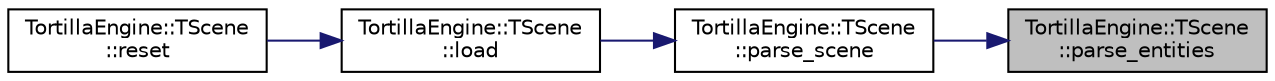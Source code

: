 digraph "TortillaEngine::TScene::parse_entities"
{
 // LATEX_PDF_SIZE
  edge [fontname="Helvetica",fontsize="10",labelfontname="Helvetica",labelfontsize="10"];
  node [fontname="Helvetica",fontsize="10",shape=record];
  rankdir="RL";
  Node1 [label="TortillaEngine::TScene\l::parse_entities",height=0.2,width=0.4,color="black", fillcolor="grey75", style="filled", fontcolor="black",tooltip="Parse all the entities data from a xml node."];
  Node1 -> Node2 [dir="back",color="midnightblue",fontsize="10",style="solid",fontname="Helvetica"];
  Node2 [label="TortillaEngine::TScene\l::parse_scene",height=0.2,width=0.4,color="black", fillcolor="white", style="filled",URL="$class_tortilla_engine_1_1_t_scene.html#ad8dc2084c6c4e6b45c1ef57c544a36ea",tooltip="Parse the scene data from a xml node."];
  Node2 -> Node3 [dir="back",color="midnightblue",fontsize="10",style="solid",fontname="Helvetica"];
  Node3 [label="TortillaEngine::TScene\l::load",height=0.2,width=0.4,color="black", fillcolor="white", style="filled",URL="$class_tortilla_engine_1_1_t_scene.html#a8326ca2a9880db65da44d77780491c7c",tooltip="Loads the scene data from an xml file."];
  Node3 -> Node4 [dir="back",color="midnightblue",fontsize="10",style="solid",fontname="Helvetica"];
  Node4 [label="TortillaEngine::TScene\l::reset",height=0.2,width=0.4,color="black", fillcolor="white", style="filled",URL="$class_tortilla_engine_1_1_t_scene.html#ab58f474355ca37d46c7fc8c42a048c5b",tooltip="Stops the execution and reloads the scene before resuming the execution."];
}
